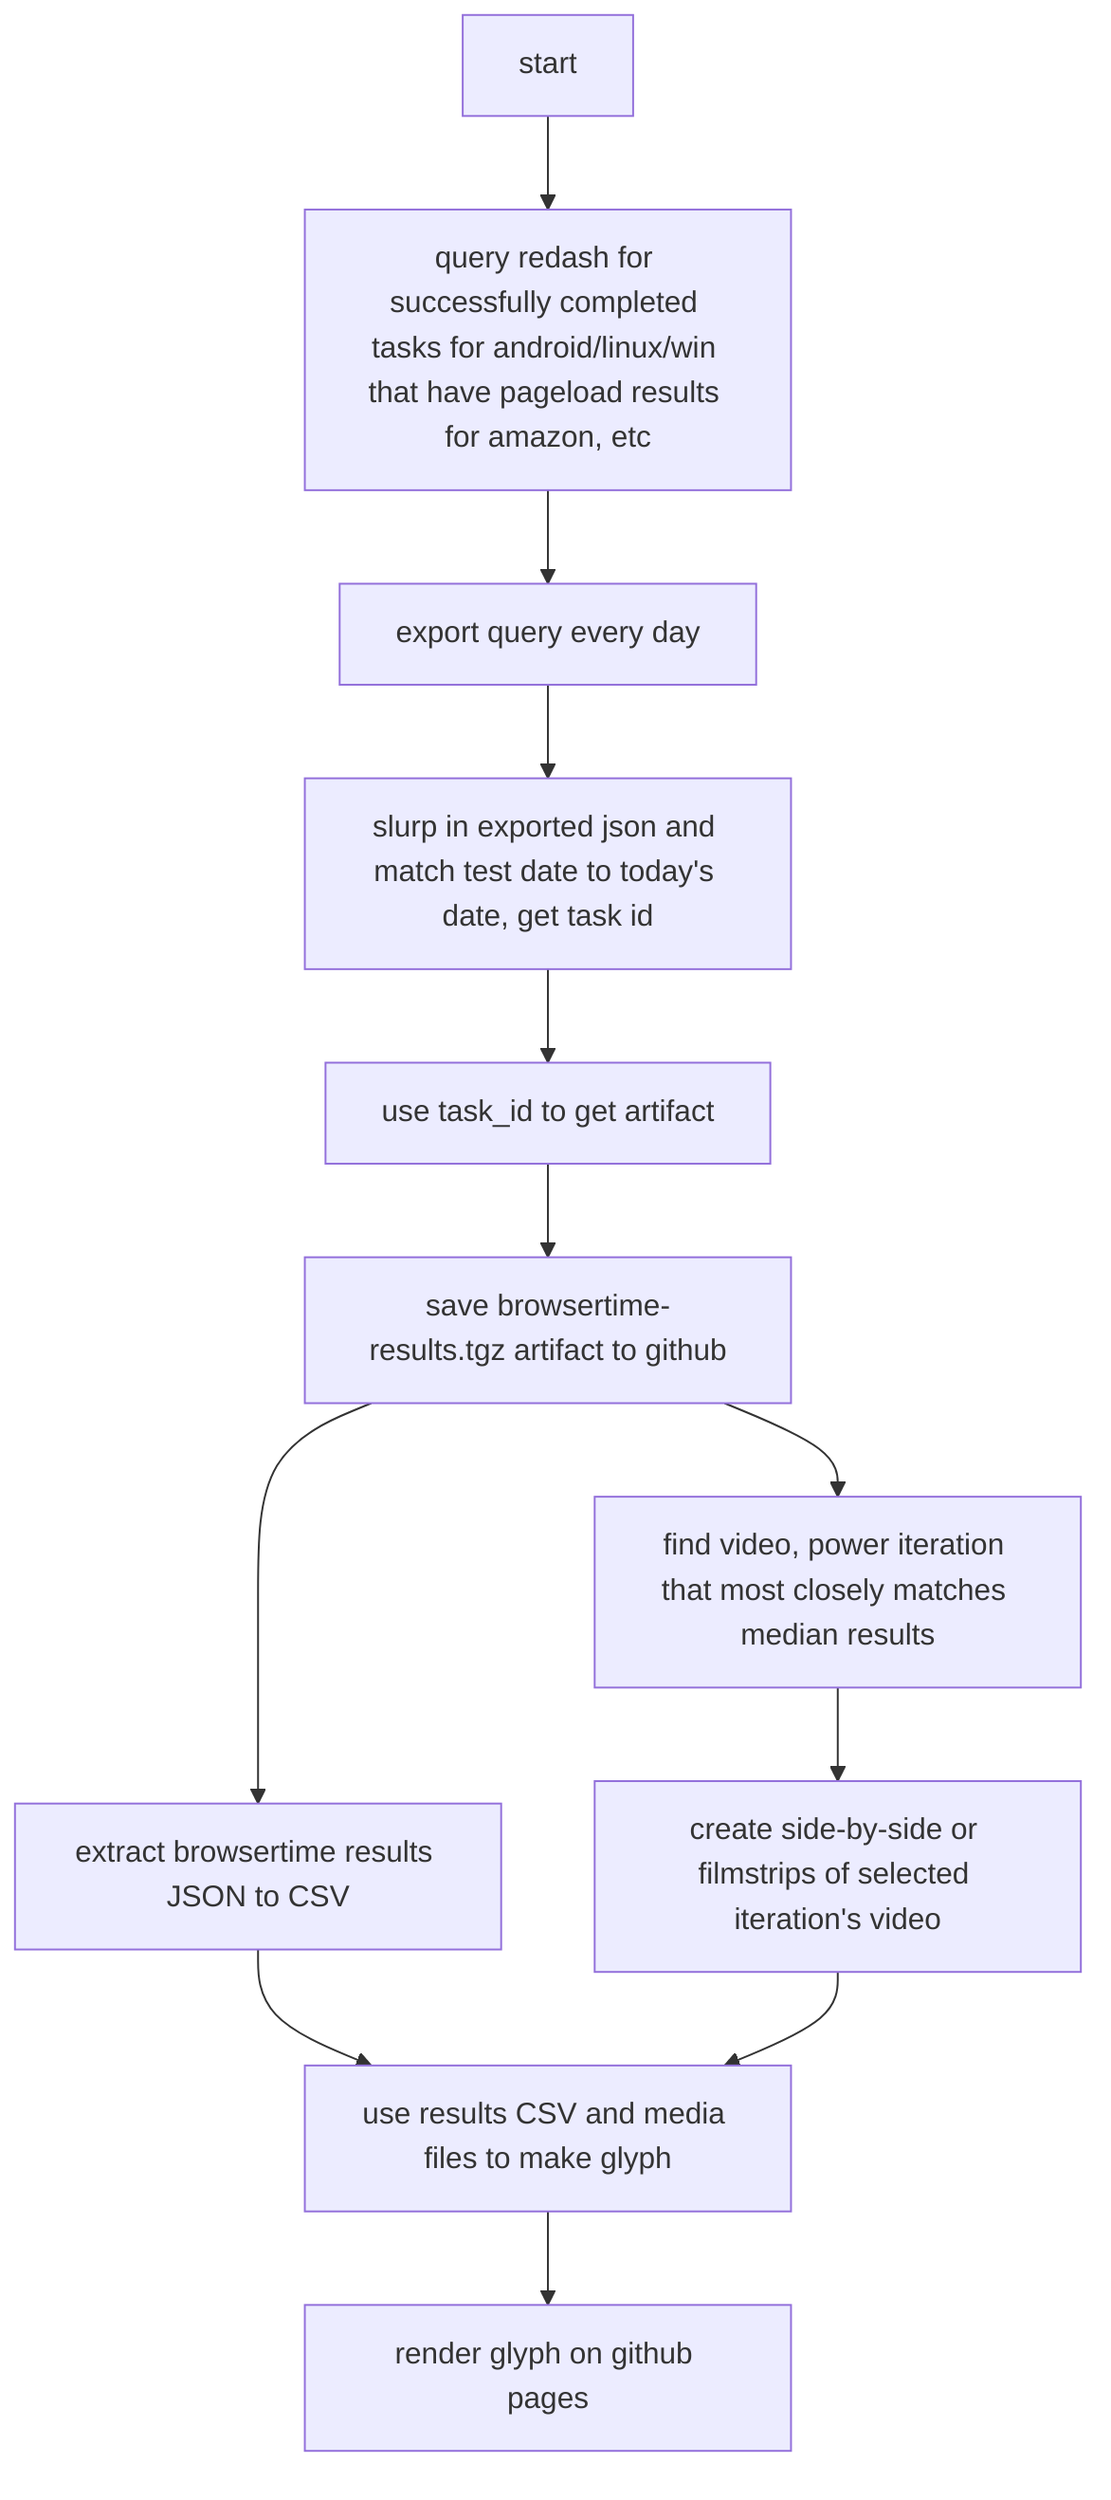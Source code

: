 flowchart TB
	  start --> step1[query redash for successfully completed tasks for android/linux/win that have pageload results for amazon, etc]
	  step1 --> step2[export query every day]
	  step2 --> step3[slurp in exported json and match test date to today's date, get task id]
	  step3 --> step4[use task_id to get artifact]
	  step4 --> step5[save browsertime-results.tgz artifact to github]
	  step5 --> step6a[extract browsertime results JSON to CSV]
	  step5 --> step6b[find video, power iteration that most closely matches median results]
	  step6b --> step6bb[create side-by-side or filmstrips of selected iteration's video]
	  step6a --> step7[use results CSV and media files to make glyph]
	  step6bb --> step7
	  step7 --> step8[render glyph on github pages]